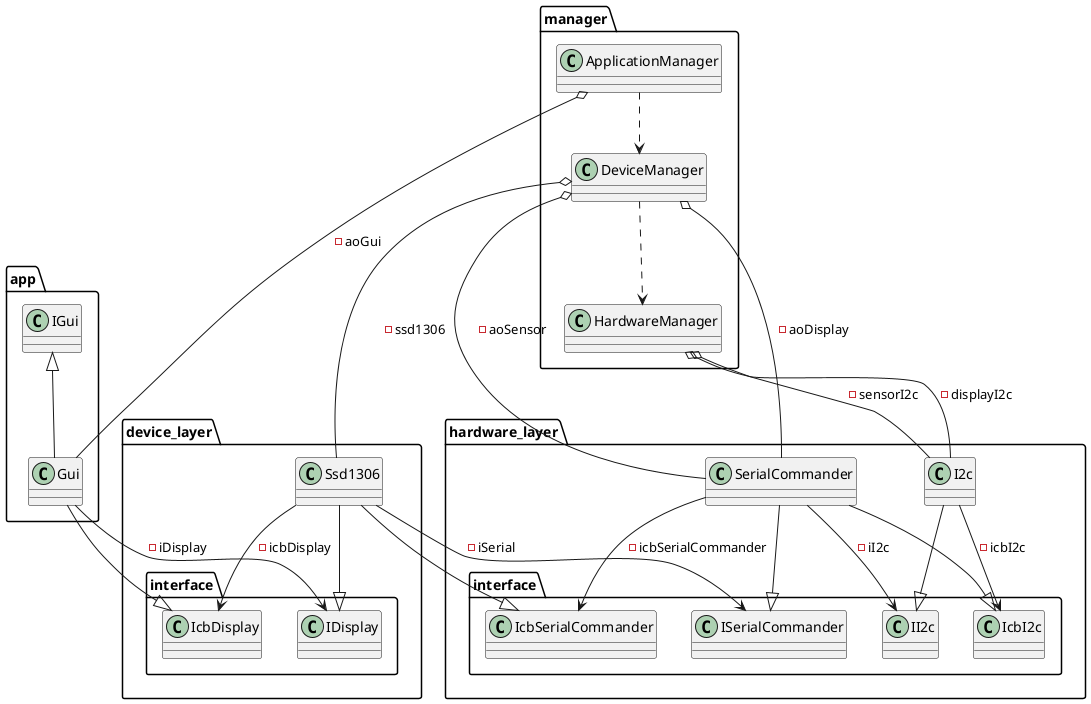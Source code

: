 @startuml
package [device_layer] as C_0000986093094798350564 {
package [interface] as C_0003781717078107690174 {
class "IDisplay" as C_0001688748224213787617
class C_0001688748224213787617 {
__
}
class "IcbDisplay" as C_0004794764142398018568
class C_0004794764142398018568 {
__
}
}
class "Ssd1306" as C_0009753622253334925123
class C_0009753622253334925123 {
__
}
}
package [app] as C_0016010562093136641194 {
class "IGui" as C_0013636042511666871916
class C_0013636042511666871916 {
__
}
class "Gui" as C_0000948712860644548974
class C_0000948712860644548974 {
__
}
}
package [hardware_layer] as C_0011116301123848983743 {
package [interface] as C_0004639720752499271964 {
class "II2c" as C_0001955225274653391297
class C_0001955225274653391297 {
__
}
class "IcbI2c" as C_0001043120281719416176
class C_0001043120281719416176 {
__
}
class "ISerialCommander" as C_0012909992160874174612
class C_0012909992160874174612 {
__
}
class "IcbSerialCommander" as C_0006717726296434081648
class C_0006717726296434081648 {
__
}
}
class "I2c" as C_0000102306443127453571
class C_0000102306443127453571 {
__
}
class "SerialCommander" as C_0012458789690594031884
class C_0012458789690594031884 {
__
}
}
package [manager] as C_0001382217397396890871 {
class "HardwareManager" as C_0013820397576961944853
class C_0013820397576961944853 {
__
}
class "DeviceManager" as C_0013863018875624683104
class C_0013863018875624683104 {
__
}
class "ApplicationManager" as C_0013307138085226643557
class C_0013307138085226643557 {
__
}
}
C_0009753622253334925123 --> C_0004794764142398018568 : -icbDisplay
C_0009753622253334925123 --> C_0012909992160874174612 : -iSerial
C_0001688748224213787617 <|-- C_0009753622253334925123
C_0006717726296434081648 <|-- C_0009753622253334925123
C_0000948712860644548974 --> C_0001688748224213787617 : -iDisplay
C_0004794764142398018568 <|-- C_0000948712860644548974
C_0013636042511666871916 <|-- C_0000948712860644548974
C_0000102306443127453571 --> C_0001043120281719416176 : -icbI2c
C_0001955225274653391297 <|-- C_0000102306443127453571
C_0012458789690594031884 --> C_0006717726296434081648 : -icbSerialCommander
C_0012458789690594031884 --> C_0001955225274653391297 : -iI2c
C_0012909992160874174612 <|-- C_0012458789690594031884
C_0001043120281719416176 <|-- C_0012458789690594031884
C_0013820397576961944853 o-- C_0000102306443127453571 : -sensorI2c
C_0013820397576961944853 o-- C_0000102306443127453571 : -displayI2c
C_0013863018875624683104 ..> C_0013820397576961944853
C_0013863018875624683104 o-- C_0012458789690594031884 : -aoSensor
C_0013863018875624683104 o-- C_0012458789690594031884 : -aoDisplay
C_0013863018875624683104 o-- C_0009753622253334925123 : -ssd1306
C_0013307138085226643557 ..> C_0013863018875624683104
C_0013307138085226643557 o-- C_0000948712860644548974 : -aoGui

'Generated with clang-uml, version 0.6.0
'LLVM version Ubuntu clang version 15.0.7
@enduml
